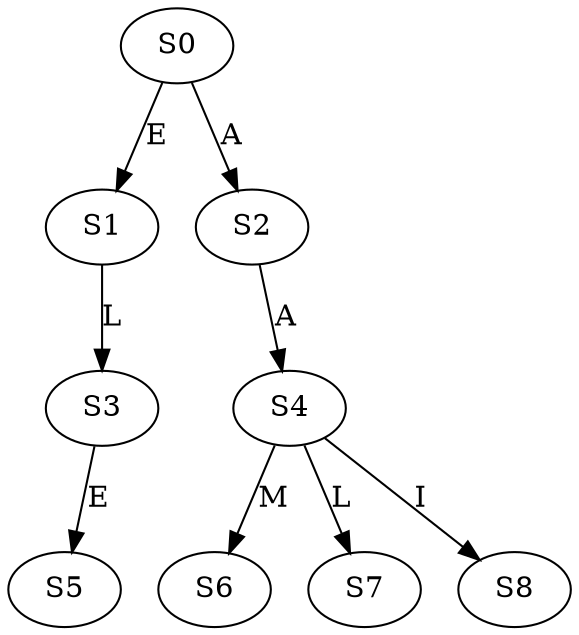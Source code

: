 strict digraph  {
	S0 -> S1 [ label = E ];
	S0 -> S2 [ label = A ];
	S1 -> S3 [ label = L ];
	S2 -> S4 [ label = A ];
	S3 -> S5 [ label = E ];
	S4 -> S6 [ label = M ];
	S4 -> S7 [ label = L ];
	S4 -> S8 [ label = I ];
}
